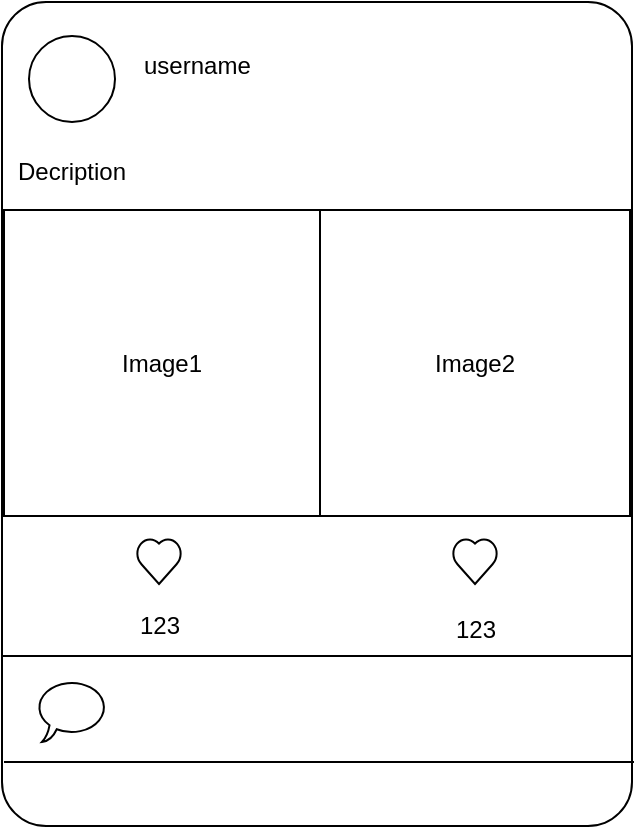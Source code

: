 <mxfile version="24.4.4" type="device">
  <diagram name="Сторінка-1" id="e4vPQFyIQbXI-dAKls1O">
    <mxGraphModel dx="1120" dy="434" grid="0" gridSize="10" guides="1" tooltips="1" connect="1" arrows="1" fold="1" page="0" pageScale="1" pageWidth="827" pageHeight="1169" math="0" shadow="0">
      <root>
        <mxCell id="0" />
        <mxCell id="1" parent="0" />
        <mxCell id="-0FTmaUuZZ_l9x3Hsopc-1" value="" style="rounded=1;whiteSpace=wrap;html=1;arcSize=7;" parent="1" vertex="1">
          <mxGeometry x="125" y="3" width="315" height="412" as="geometry" />
        </mxCell>
        <mxCell id="-0FTmaUuZZ_l9x3Hsopc-3" value="" style="shape=table;startSize=0;container=1;collapsible=0;childLayout=tableLayout;" parent="1" vertex="1">
          <mxGeometry x="126" y="107" width="313" height="153" as="geometry" />
        </mxCell>
        <mxCell id="-0FTmaUuZZ_l9x3Hsopc-4" value="" style="shape=tableRow;horizontal=0;startSize=0;swimlaneHead=0;swimlaneBody=0;strokeColor=inherit;top=0;left=0;bottom=0;right=0;collapsible=0;dropTarget=0;fillColor=none;points=[[0,0.5],[1,0.5]];portConstraint=eastwest;" parent="-0FTmaUuZZ_l9x3Hsopc-3" vertex="1">
          <mxGeometry width="313" height="153" as="geometry" />
        </mxCell>
        <mxCell id="-0FTmaUuZZ_l9x3Hsopc-5" value="Image1" style="shape=partialRectangle;html=1;whiteSpace=wrap;connectable=0;strokeColor=inherit;overflow=hidden;fillColor=none;top=0;left=0;bottom=0;right=0;pointerEvents=1;" parent="-0FTmaUuZZ_l9x3Hsopc-4" vertex="1">
          <mxGeometry width="158" height="153" as="geometry">
            <mxRectangle width="158" height="153" as="alternateBounds" />
          </mxGeometry>
        </mxCell>
        <mxCell id="-0FTmaUuZZ_l9x3Hsopc-6" value="Image2" style="shape=partialRectangle;html=1;whiteSpace=wrap;connectable=0;strokeColor=inherit;overflow=hidden;fillColor=none;top=0;left=0;bottom=0;right=0;pointerEvents=1;" parent="-0FTmaUuZZ_l9x3Hsopc-4" vertex="1">
          <mxGeometry x="158" width="155" height="153" as="geometry">
            <mxRectangle width="155" height="153" as="alternateBounds" />
          </mxGeometry>
        </mxCell>
        <mxCell id="-0FTmaUuZZ_l9x3Hsopc-7" value="" style="verticalLabelPosition=bottom;verticalAlign=top;html=1;shape=mxgraph.basic.heart" parent="1" vertex="1">
          <mxGeometry x="192" y="271" width="23" height="23" as="geometry" />
        </mxCell>
        <mxCell id="-0FTmaUuZZ_l9x3Hsopc-8" value="" style="verticalLabelPosition=bottom;verticalAlign=top;html=1;shape=mxgraph.basic.heart" parent="1" vertex="1">
          <mxGeometry x="350" y="271" width="23" height="23" as="geometry" />
        </mxCell>
        <mxCell id="-0FTmaUuZZ_l9x3Hsopc-10" value="" style="endArrow=none;html=1;rounded=0;exitX=0;exitY=0.75;exitDx=0;exitDy=0;entryX=1;entryY=0.75;entryDx=0;entryDy=0;" parent="1" edge="1">
          <mxGeometry width="50" height="50" relative="1" as="geometry">
            <mxPoint x="125" y="330" as="sourcePoint" />
            <mxPoint x="440" y="330" as="targetPoint" />
          </mxGeometry>
        </mxCell>
        <mxCell id="-0FTmaUuZZ_l9x3Hsopc-11" value="" style="whiteSpace=wrap;html=1;shape=mxgraph.basic.oval_callout" parent="1" vertex="1">
          <mxGeometry x="142" y="342" width="36" height="31" as="geometry" />
        </mxCell>
        <mxCell id="-0FTmaUuZZ_l9x3Hsopc-12" value="" style="endArrow=none;html=1;rounded=0;exitX=0;exitY=0.75;exitDx=0;exitDy=0;entryX=1;entryY=0.75;entryDx=0;entryDy=0;" parent="1" edge="1">
          <mxGeometry width="50" height="50" relative="1" as="geometry">
            <mxPoint x="126" y="383" as="sourcePoint" />
            <mxPoint x="441" y="383" as="targetPoint" />
          </mxGeometry>
        </mxCell>
        <mxCell id="-0FTmaUuZZ_l9x3Hsopc-14" value="" style="ellipse;whiteSpace=wrap;html=1;aspect=fixed;" parent="1" vertex="1">
          <mxGeometry x="138.5" y="20" width="43" height="43" as="geometry" />
        </mxCell>
        <mxCell id="-0FTmaUuZZ_l9x3Hsopc-16" value="username" style="text;strokeColor=none;fillColor=none;align=left;verticalAlign=middle;spacingLeft=4;spacingRight=4;overflow=hidden;points=[[0,0.5],[1,0.5]];portConstraint=eastwest;rotatable=0;whiteSpace=wrap;html=1;" parent="1" vertex="1">
          <mxGeometry x="190" y="20" width="80" height="30" as="geometry" />
        </mxCell>
        <mxCell id="-0FTmaUuZZ_l9x3Hsopc-17" value="Decription" style="text;html=1;align=center;verticalAlign=middle;whiteSpace=wrap;rounded=0;" parent="1" vertex="1">
          <mxGeometry x="130" y="73" width="60" height="30" as="geometry" />
        </mxCell>
        <mxCell id="r5H8vm8AR01o3MNneJ5e-1" value="123" style="text;html=1;align=center;verticalAlign=middle;whiteSpace=wrap;rounded=0;" vertex="1" parent="1">
          <mxGeometry x="173.5" y="300" width="60" height="30" as="geometry" />
        </mxCell>
        <mxCell id="r5H8vm8AR01o3MNneJ5e-2" value="123" style="text;html=1;align=center;verticalAlign=middle;whiteSpace=wrap;rounded=0;" vertex="1" parent="1">
          <mxGeometry x="331.5" y="302" width="60" height="30" as="geometry" />
        </mxCell>
      </root>
    </mxGraphModel>
  </diagram>
</mxfile>
